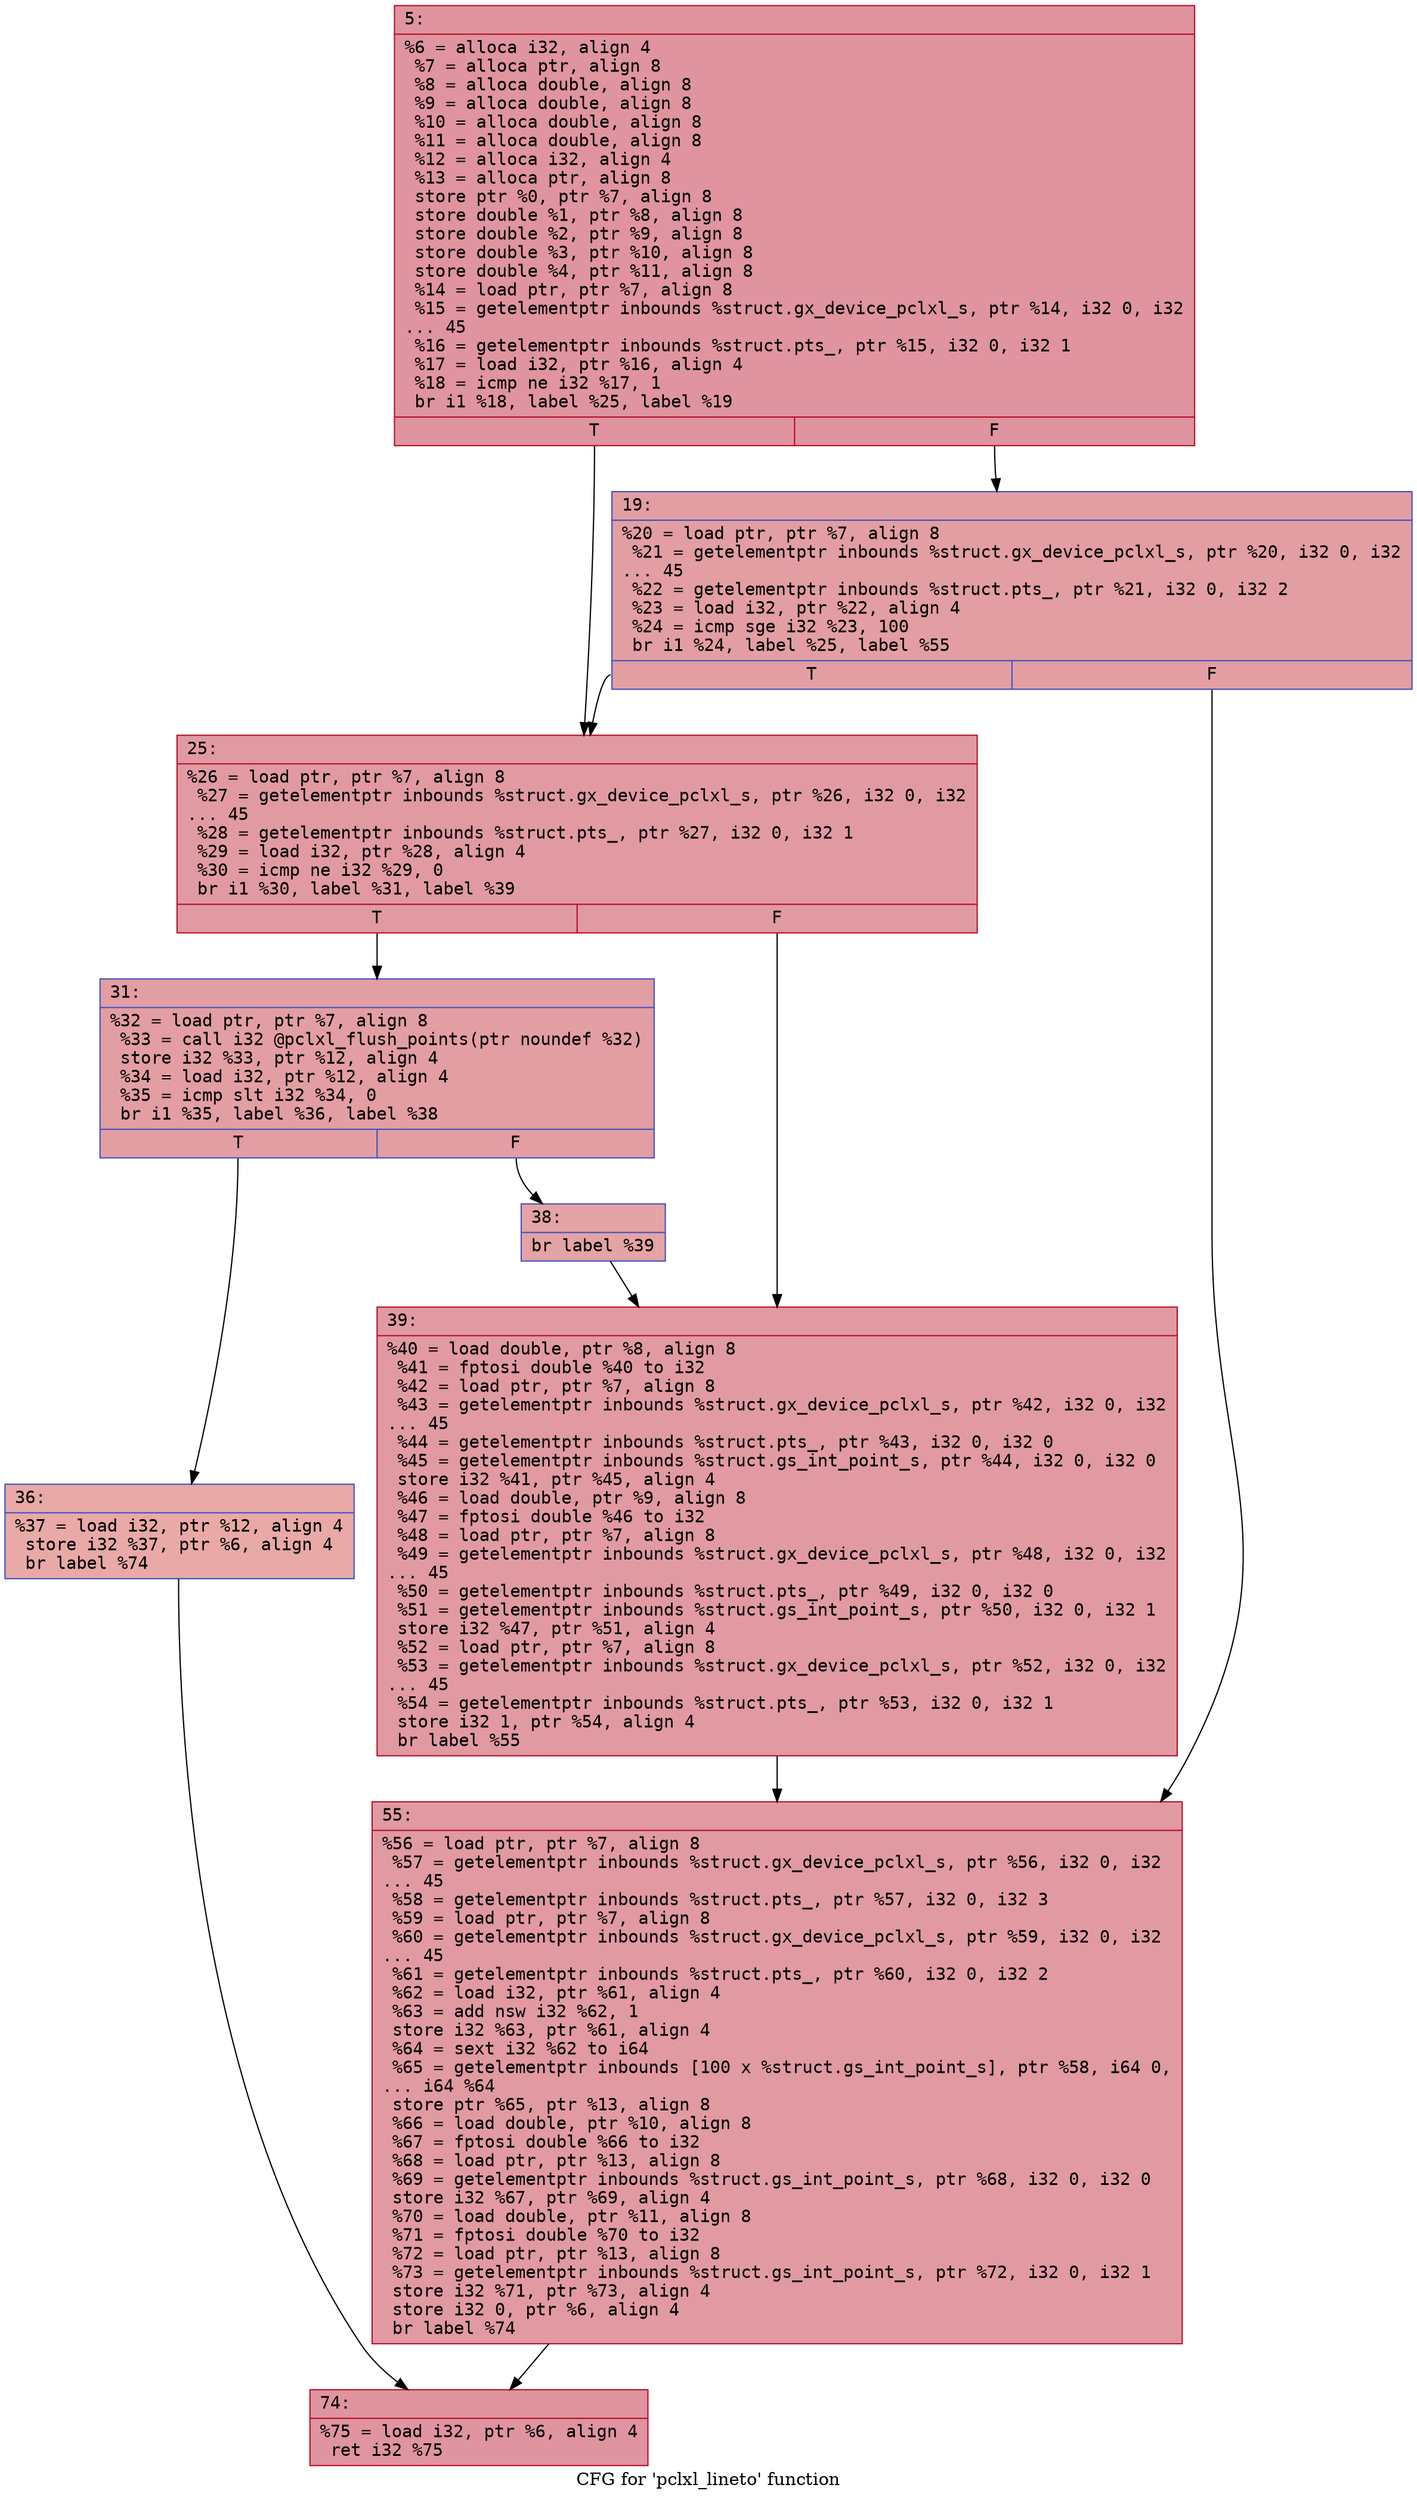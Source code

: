 digraph "CFG for 'pclxl_lineto' function" {
	label="CFG for 'pclxl_lineto' function";

	Node0x600003ba0820 [shape=record,color="#b70d28ff", style=filled, fillcolor="#b70d2870" fontname="Courier",label="{5:\l|  %6 = alloca i32, align 4\l  %7 = alloca ptr, align 8\l  %8 = alloca double, align 8\l  %9 = alloca double, align 8\l  %10 = alloca double, align 8\l  %11 = alloca double, align 8\l  %12 = alloca i32, align 4\l  %13 = alloca ptr, align 8\l  store ptr %0, ptr %7, align 8\l  store double %1, ptr %8, align 8\l  store double %2, ptr %9, align 8\l  store double %3, ptr %10, align 8\l  store double %4, ptr %11, align 8\l  %14 = load ptr, ptr %7, align 8\l  %15 = getelementptr inbounds %struct.gx_device_pclxl_s, ptr %14, i32 0, i32\l... 45\l  %16 = getelementptr inbounds %struct.pts_, ptr %15, i32 0, i32 1\l  %17 = load i32, ptr %16, align 4\l  %18 = icmp ne i32 %17, 1\l  br i1 %18, label %25, label %19\l|{<s0>T|<s1>F}}"];
	Node0x600003ba0820:s0 -> Node0x600003ba08c0[tooltip="5 -> 25\nProbability 50.00%" ];
	Node0x600003ba0820:s1 -> Node0x600003ba0870[tooltip="5 -> 19\nProbability 50.00%" ];
	Node0x600003ba0870 [shape=record,color="#3d50c3ff", style=filled, fillcolor="#be242e70" fontname="Courier",label="{19:\l|  %20 = load ptr, ptr %7, align 8\l  %21 = getelementptr inbounds %struct.gx_device_pclxl_s, ptr %20, i32 0, i32\l... 45\l  %22 = getelementptr inbounds %struct.pts_, ptr %21, i32 0, i32 2\l  %23 = load i32, ptr %22, align 4\l  %24 = icmp sge i32 %23, 100\l  br i1 %24, label %25, label %55\l|{<s0>T|<s1>F}}"];
	Node0x600003ba0870:s0 -> Node0x600003ba08c0[tooltip="19 -> 25\nProbability 50.00%" ];
	Node0x600003ba0870:s1 -> Node0x600003ba0a50[tooltip="19 -> 55\nProbability 50.00%" ];
	Node0x600003ba08c0 [shape=record,color="#b70d28ff", style=filled, fillcolor="#bb1b2c70" fontname="Courier",label="{25:\l|  %26 = load ptr, ptr %7, align 8\l  %27 = getelementptr inbounds %struct.gx_device_pclxl_s, ptr %26, i32 0, i32\l... 45\l  %28 = getelementptr inbounds %struct.pts_, ptr %27, i32 0, i32 1\l  %29 = load i32, ptr %28, align 4\l  %30 = icmp ne i32 %29, 0\l  br i1 %30, label %31, label %39\l|{<s0>T|<s1>F}}"];
	Node0x600003ba08c0:s0 -> Node0x600003ba0910[tooltip="25 -> 31\nProbability 62.50%" ];
	Node0x600003ba08c0:s1 -> Node0x600003ba0a00[tooltip="25 -> 39\nProbability 37.50%" ];
	Node0x600003ba0910 [shape=record,color="#3d50c3ff", style=filled, fillcolor="#be242e70" fontname="Courier",label="{31:\l|  %32 = load ptr, ptr %7, align 8\l  %33 = call i32 @pclxl_flush_points(ptr noundef %32)\l  store i32 %33, ptr %12, align 4\l  %34 = load i32, ptr %12, align 4\l  %35 = icmp slt i32 %34, 0\l  br i1 %35, label %36, label %38\l|{<s0>T|<s1>F}}"];
	Node0x600003ba0910:s0 -> Node0x600003ba0960[tooltip="31 -> 36\nProbability 37.50%" ];
	Node0x600003ba0910:s1 -> Node0x600003ba09b0[tooltip="31 -> 38\nProbability 62.50%" ];
	Node0x600003ba0960 [shape=record,color="#3d50c3ff", style=filled, fillcolor="#ca3b3770" fontname="Courier",label="{36:\l|  %37 = load i32, ptr %12, align 4\l  store i32 %37, ptr %6, align 4\l  br label %74\l}"];
	Node0x600003ba0960 -> Node0x600003ba0aa0[tooltip="36 -> 74\nProbability 100.00%" ];
	Node0x600003ba09b0 [shape=record,color="#3d50c3ff", style=filled, fillcolor="#c32e3170" fontname="Courier",label="{38:\l|  br label %39\l}"];
	Node0x600003ba09b0 -> Node0x600003ba0a00[tooltip="38 -> 39\nProbability 100.00%" ];
	Node0x600003ba0a00 [shape=record,color="#b70d28ff", style=filled, fillcolor="#bb1b2c70" fontname="Courier",label="{39:\l|  %40 = load double, ptr %8, align 8\l  %41 = fptosi double %40 to i32\l  %42 = load ptr, ptr %7, align 8\l  %43 = getelementptr inbounds %struct.gx_device_pclxl_s, ptr %42, i32 0, i32\l... 45\l  %44 = getelementptr inbounds %struct.pts_, ptr %43, i32 0, i32 0\l  %45 = getelementptr inbounds %struct.gs_int_point_s, ptr %44, i32 0, i32 0\l  store i32 %41, ptr %45, align 4\l  %46 = load double, ptr %9, align 8\l  %47 = fptosi double %46 to i32\l  %48 = load ptr, ptr %7, align 8\l  %49 = getelementptr inbounds %struct.gx_device_pclxl_s, ptr %48, i32 0, i32\l... 45\l  %50 = getelementptr inbounds %struct.pts_, ptr %49, i32 0, i32 0\l  %51 = getelementptr inbounds %struct.gs_int_point_s, ptr %50, i32 0, i32 1\l  store i32 %47, ptr %51, align 4\l  %52 = load ptr, ptr %7, align 8\l  %53 = getelementptr inbounds %struct.gx_device_pclxl_s, ptr %52, i32 0, i32\l... 45\l  %54 = getelementptr inbounds %struct.pts_, ptr %53, i32 0, i32 1\l  store i32 1, ptr %54, align 4\l  br label %55\l}"];
	Node0x600003ba0a00 -> Node0x600003ba0a50[tooltip="39 -> 55\nProbability 100.00%" ];
	Node0x600003ba0a50 [shape=record,color="#b70d28ff", style=filled, fillcolor="#bb1b2c70" fontname="Courier",label="{55:\l|  %56 = load ptr, ptr %7, align 8\l  %57 = getelementptr inbounds %struct.gx_device_pclxl_s, ptr %56, i32 0, i32\l... 45\l  %58 = getelementptr inbounds %struct.pts_, ptr %57, i32 0, i32 3\l  %59 = load ptr, ptr %7, align 8\l  %60 = getelementptr inbounds %struct.gx_device_pclxl_s, ptr %59, i32 0, i32\l... 45\l  %61 = getelementptr inbounds %struct.pts_, ptr %60, i32 0, i32 2\l  %62 = load i32, ptr %61, align 4\l  %63 = add nsw i32 %62, 1\l  store i32 %63, ptr %61, align 4\l  %64 = sext i32 %62 to i64\l  %65 = getelementptr inbounds [100 x %struct.gs_int_point_s], ptr %58, i64 0,\l... i64 %64\l  store ptr %65, ptr %13, align 8\l  %66 = load double, ptr %10, align 8\l  %67 = fptosi double %66 to i32\l  %68 = load ptr, ptr %13, align 8\l  %69 = getelementptr inbounds %struct.gs_int_point_s, ptr %68, i32 0, i32 0\l  store i32 %67, ptr %69, align 4\l  %70 = load double, ptr %11, align 8\l  %71 = fptosi double %70 to i32\l  %72 = load ptr, ptr %13, align 8\l  %73 = getelementptr inbounds %struct.gs_int_point_s, ptr %72, i32 0, i32 1\l  store i32 %71, ptr %73, align 4\l  store i32 0, ptr %6, align 4\l  br label %74\l}"];
	Node0x600003ba0a50 -> Node0x600003ba0aa0[tooltip="55 -> 74\nProbability 100.00%" ];
	Node0x600003ba0aa0 [shape=record,color="#b70d28ff", style=filled, fillcolor="#b70d2870" fontname="Courier",label="{74:\l|  %75 = load i32, ptr %6, align 4\l  ret i32 %75\l}"];
}
